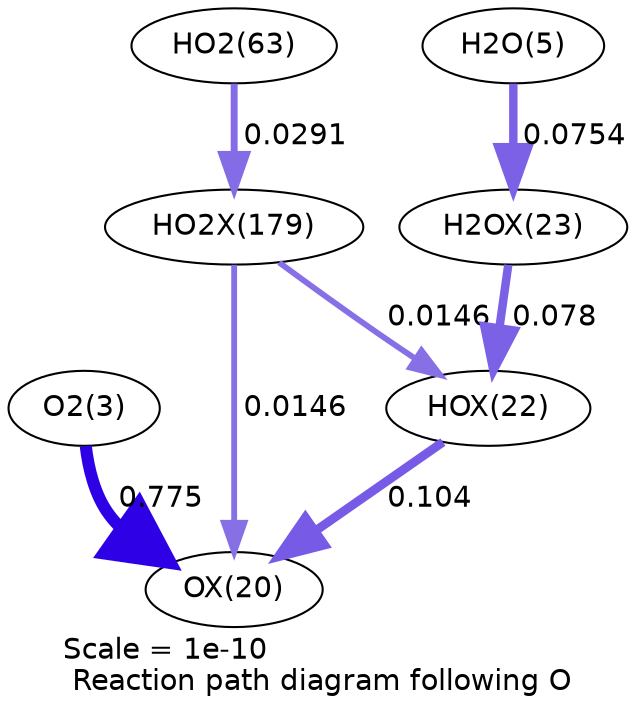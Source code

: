 digraph reaction_paths {
center=1;
s5 -> s54[fontname="Helvetica", penwidth=5.81, arrowsize=2.9, color="0.7, 1.27, 0.9"
, label=" 0.775"];
s56 -> s54[fontname="Helvetica", penwidth=4.29, arrowsize=2.14, color="0.7, 0.604, 0.9"
, label=" 0.104"];
s72 -> s54[fontname="Helvetica", penwidth=2.81, arrowsize=1.4, color="0.7, 0.515, 0.9"
, label=" 0.0146"];
s57 -> s56[fontname="Helvetica", penwidth=4.07, arrowsize=2.04, color="0.7, 0.578, 0.9"
, label=" 0.078"];
s72 -> s56[fontname="Helvetica", penwidth=2.81, arrowsize=1.4, color="0.7, 0.515, 0.9"
, label=" 0.0146"];
s7 -> s57[fontname="Helvetica", penwidth=4.05, arrowsize=2.02, color="0.7, 0.575, 0.9"
, label=" 0.0754"];
s28 -> s72[fontname="Helvetica", penwidth=3.33, arrowsize=1.67, color="0.7, 0.529, 0.9"
, label=" 0.0291"];
s5 [ fontname="Helvetica", label="O2(3)"];
s7 [ fontname="Helvetica", label="H2O(5)"];
s28 [ fontname="Helvetica", label="HO2(63)"];
s54 [ fontname="Helvetica", label="OX(20)"];
s56 [ fontname="Helvetica", label="HOX(22)"];
s57 [ fontname="Helvetica", label="H2OX(23)"];
s72 [ fontname="Helvetica", label="HO2X(179)"];
 label = "Scale = 1e-10\l Reaction path diagram following O";
 fontname = "Helvetica";
}
